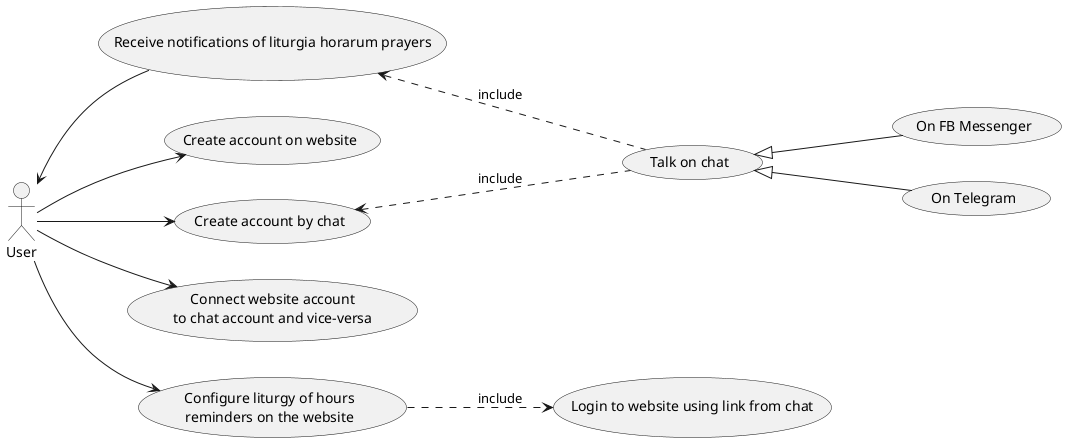 @startuml usecases
left to right direction
skinparam packageStyle rectangle

usecase "Talk on chat" as UCTalkChat
UCTalkChat <|-- (On FB Messenger)
UCTalkChat <|-- (On Telegram)

usecase "Receive notifications of liturgia horarum prayers" as UCReceive
UCReceive <-. UCTalkChat :include
:User: <-- UCReceive
:User: --> (Create account on website)
usecase "Create account by chat" as UCAccountChat
UCAccountChat <-. UCTalkChat :include
:User: --> UCAccountChat
usecase UCConnectAccounts as "Connect website account 
to chat account and vice-versa"
:User: --> UCConnectAccounts
usecase UCConfigureLOH as "Configure liturgy of hours
reminders on the website" 
:User: --> UCConfigureLOH
UCConfigureLOH .-> (Login to website using link from chat) :include
@enduml
